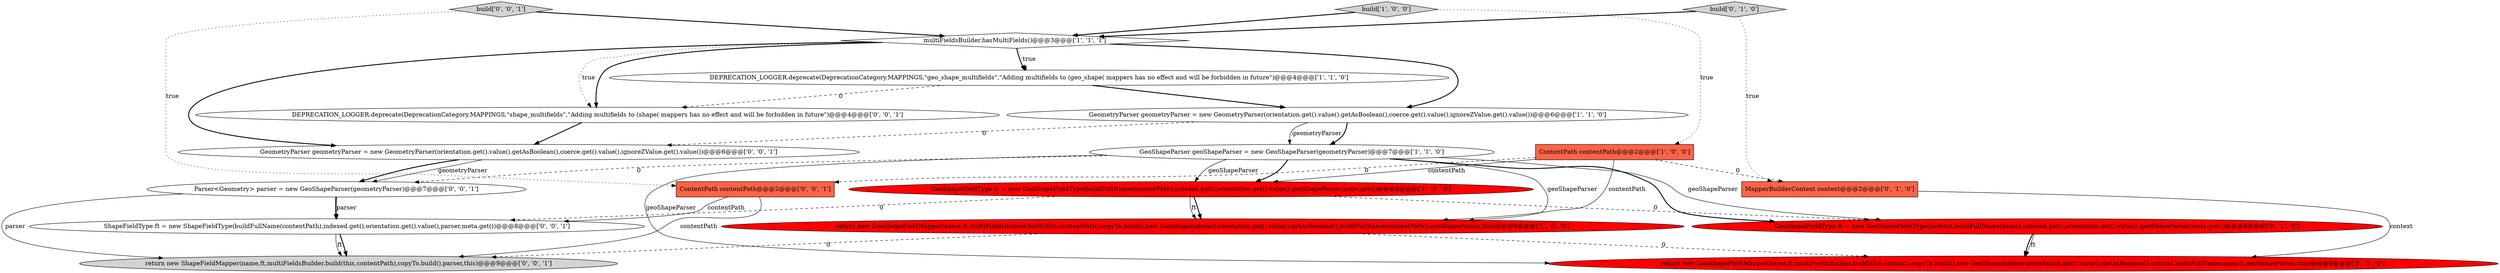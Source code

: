 digraph {
15 [style = filled, label = "Parser<Geometry> parser = new GeoShapeParser(geometryParser)@@@7@@@['0', '0', '1']", fillcolor = white, shape = ellipse image = "AAA0AAABBB3BBB"];
16 [style = filled, label = "GeometryParser geometryParser = new GeometryParser(orientation.get().value().getAsBoolean(),coerce.get().value(),ignoreZValue.get().value())@@@6@@@['0', '0', '1']", fillcolor = white, shape = ellipse image = "AAA0AAABBB3BBB"];
10 [style = filled, label = "return new GeoShapeFieldMapper(name,ft,multiFieldsBuilder.build(this,context),copyTo.build(),new GeoShapeIndexer(orientation.get().value().getAsBoolean(),context.buildFullName(name)),geoShapeParser,this)@@@9@@@['0', '1', '0']", fillcolor = red, shape = ellipse image = "AAA1AAABBB2BBB"];
0 [style = filled, label = "DEPRECATION_LOGGER.deprecate(DeprecationCategory.MAPPINGS,\"geo_shape_multifields\",\"Adding multifields to (geo_shape( mappers has no effect and will be forbidden in future\")@@@4@@@['1', '1', '0']", fillcolor = white, shape = ellipse image = "AAA0AAABBB1BBB"];
6 [style = filled, label = "build['1', '0', '0']", fillcolor = lightgray, shape = diamond image = "AAA0AAABBB1BBB"];
7 [style = filled, label = "multiFieldsBuilder.hasMultiFields()@@@3@@@['1', '1', '1']", fillcolor = white, shape = diamond image = "AAA0AAABBB1BBB"];
8 [style = filled, label = "MapperBuilderContext context@@@2@@@['0', '1', '0']", fillcolor = tomato, shape = box image = "AAA1AAABBB2BBB"];
11 [style = filled, label = "build['0', '1', '0']", fillcolor = lightgray, shape = diamond image = "AAA0AAABBB2BBB"];
12 [style = filled, label = "ContentPath contentPath@@@2@@@['0', '0', '1']", fillcolor = tomato, shape = box image = "AAA0AAABBB3BBB"];
18 [style = filled, label = "build['0', '0', '1']", fillcolor = lightgray, shape = diamond image = "AAA0AAABBB3BBB"];
2 [style = filled, label = "GeometryParser geometryParser = new GeometryParser(orientation.get().value().getAsBoolean(),coerce.get().value(),ignoreZValue.get().value())@@@6@@@['1', '1', '0']", fillcolor = white, shape = ellipse image = "AAA0AAABBB1BBB"];
17 [style = filled, label = "DEPRECATION_LOGGER.deprecate(DeprecationCategory.MAPPINGS,\"shape_multifields\",\"Adding multifields to (shape( mappers has no effect and will be forbidden in future\")@@@4@@@['0', '0', '1']", fillcolor = white, shape = ellipse image = "AAA0AAABBB3BBB"];
5 [style = filled, label = "return new GeoShapeFieldMapper(name,ft,multiFieldsBuilder.build(this,contentPath),copyTo.build(),new GeoShapeIndexer(orientation.get().value().getAsBoolean(),buildFullName(contentPath)),geoShapeParser,this)@@@9@@@['1', '0', '0']", fillcolor = red, shape = ellipse image = "AAA1AAABBB1BBB"];
13 [style = filled, label = "ShapeFieldType ft = new ShapeFieldType(buildFullName(contentPath),indexed.get(),orientation.get().value(),parser,meta.get())@@@8@@@['0', '0', '1']", fillcolor = white, shape = ellipse image = "AAA0AAABBB3BBB"];
14 [style = filled, label = "return new ShapeFieldMapper(name,ft,multiFieldsBuilder.build(this,contentPath),copyTo.build(),parser,this)@@@9@@@['0', '0', '1']", fillcolor = lightgray, shape = ellipse image = "AAA0AAABBB3BBB"];
1 [style = filled, label = "ContentPath contentPath@@@2@@@['1', '0', '0']", fillcolor = tomato, shape = box image = "AAA1AAABBB1BBB"];
4 [style = filled, label = "GeoShapeFieldType ft = new GeoShapeFieldType(buildFullName(contentPath),indexed.get(),orientation.get().value(),geoShapeParser,meta.get())@@@8@@@['1', '0', '0']", fillcolor = red, shape = ellipse image = "AAA1AAABBB1BBB"];
9 [style = filled, label = "GeoShapeFieldType ft = new GeoShapeFieldType(context.buildFullName(name),indexed.get(),orientation.get().value(),geoShapeParser,meta.get())@@@8@@@['0', '1', '0']", fillcolor = red, shape = ellipse image = "AAA1AAABBB2BBB"];
3 [style = filled, label = "GeoShapeParser geoShapeParser = new GeoShapeParser(geometryParser)@@@7@@@['1', '1', '0']", fillcolor = white, shape = ellipse image = "AAA0AAABBB1BBB"];
16->15 [style = bold, label=""];
1->4 [style = solid, label="contentPath"];
15->13 [style = bold, label=""];
5->14 [style = dashed, label="0"];
15->13 [style = solid, label="parser"];
7->17 [style = bold, label=""];
8->10 [style = solid, label="context"];
12->13 [style = solid, label="contentPath"];
2->3 [style = solid, label="geometryParser"];
3->4 [style = solid, label="geoShapeParser"];
2->3 [style = bold, label=""];
3->10 [style = solid, label="geoShapeParser"];
1->5 [style = solid, label="contentPath"];
0->2 [style = bold, label=""];
6->1 [style = dotted, label="true"];
7->0 [style = bold, label=""];
9->10 [style = bold, label=""];
7->0 [style = dotted, label="true"];
0->17 [style = dashed, label="0"];
3->4 [style = bold, label=""];
12->14 [style = solid, label="contentPath"];
15->14 [style = solid, label="parser"];
3->9 [style = bold, label=""];
4->5 [style = solid, label="ft"];
9->10 [style = solid, label="ft"];
4->9 [style = dashed, label="0"];
1->12 [style = dashed, label="0"];
18->12 [style = dotted, label="true"];
5->10 [style = dashed, label="0"];
7->2 [style = bold, label=""];
2->16 [style = dashed, label="0"];
7->16 [style = bold, label=""];
3->5 [style = solid, label="geoShapeParser"];
3->15 [style = dashed, label="0"];
1->8 [style = dashed, label="0"];
11->8 [style = dotted, label="true"];
13->14 [style = solid, label="ft"];
3->9 [style = solid, label="geoShapeParser"];
6->7 [style = bold, label=""];
18->7 [style = bold, label=""];
7->17 [style = dotted, label="true"];
4->13 [style = dashed, label="0"];
4->5 [style = bold, label=""];
13->14 [style = bold, label=""];
11->7 [style = bold, label=""];
17->16 [style = bold, label=""];
16->15 [style = solid, label="geometryParser"];
}

